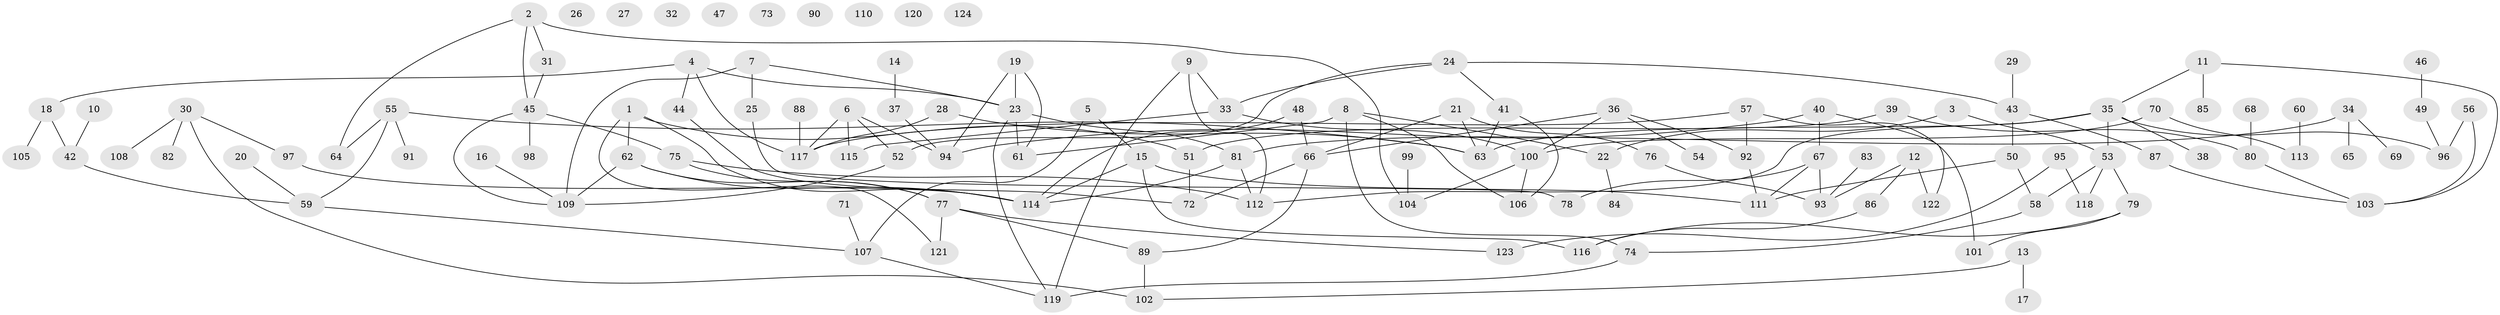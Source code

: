 // Generated by graph-tools (version 1.1) at 2025/40/03/09/25 04:40:28]
// undirected, 124 vertices, 159 edges
graph export_dot {
graph [start="1"]
  node [color=gray90,style=filled];
  1;
  2;
  3;
  4;
  5;
  6;
  7;
  8;
  9;
  10;
  11;
  12;
  13;
  14;
  15;
  16;
  17;
  18;
  19;
  20;
  21;
  22;
  23;
  24;
  25;
  26;
  27;
  28;
  29;
  30;
  31;
  32;
  33;
  34;
  35;
  36;
  37;
  38;
  39;
  40;
  41;
  42;
  43;
  44;
  45;
  46;
  47;
  48;
  49;
  50;
  51;
  52;
  53;
  54;
  55;
  56;
  57;
  58;
  59;
  60;
  61;
  62;
  63;
  64;
  65;
  66;
  67;
  68;
  69;
  70;
  71;
  72;
  73;
  74;
  75;
  76;
  77;
  78;
  79;
  80;
  81;
  82;
  83;
  84;
  85;
  86;
  87;
  88;
  89;
  90;
  91;
  92;
  93;
  94;
  95;
  96;
  97;
  98;
  99;
  100;
  101;
  102;
  103;
  104;
  105;
  106;
  107;
  108;
  109;
  110;
  111;
  112;
  113;
  114;
  115;
  116;
  117;
  118;
  119;
  120;
  121;
  122;
  123;
  124;
  1 -- 51;
  1 -- 62;
  1 -- 114;
  1 -- 121;
  2 -- 31;
  2 -- 45;
  2 -- 64;
  2 -- 104;
  3 -- 22;
  3 -- 53;
  4 -- 18;
  4 -- 23;
  4 -- 44;
  4 -- 117;
  5 -- 15;
  5 -- 107;
  6 -- 52;
  6 -- 94;
  6 -- 115;
  6 -- 117;
  7 -- 23;
  7 -- 25;
  7 -- 109;
  8 -- 22;
  8 -- 61;
  8 -- 74;
  8 -- 106;
  9 -- 33;
  9 -- 112;
  9 -- 119;
  10 -- 42;
  11 -- 35;
  11 -- 85;
  11 -- 103;
  12 -- 86;
  12 -- 93;
  12 -- 122;
  13 -- 17;
  13 -- 102;
  14 -- 37;
  15 -- 111;
  15 -- 114;
  15 -- 116;
  16 -- 109;
  18 -- 42;
  18 -- 105;
  19 -- 23;
  19 -- 61;
  19 -- 94;
  20 -- 59;
  21 -- 63;
  21 -- 66;
  21 -- 76;
  22 -- 84;
  23 -- 61;
  23 -- 81;
  23 -- 119;
  24 -- 33;
  24 -- 41;
  24 -- 43;
  24 -- 52;
  25 -- 78;
  28 -- 63;
  28 -- 117;
  29 -- 43;
  30 -- 82;
  30 -- 97;
  30 -- 102;
  30 -- 108;
  31 -- 45;
  33 -- 100;
  33 -- 115;
  34 -- 65;
  34 -- 69;
  34 -- 81;
  35 -- 38;
  35 -- 53;
  35 -- 63;
  35 -- 96;
  35 -- 112;
  36 -- 54;
  36 -- 66;
  36 -- 92;
  36 -- 100;
  37 -- 94;
  39 -- 51;
  39 -- 80;
  40 -- 67;
  40 -- 94;
  40 -- 122;
  41 -- 63;
  41 -- 106;
  42 -- 59;
  43 -- 50;
  43 -- 87;
  44 -- 72;
  45 -- 75;
  45 -- 98;
  45 -- 109;
  46 -- 49;
  48 -- 66;
  48 -- 114;
  49 -- 96;
  50 -- 58;
  50 -- 111;
  51 -- 72;
  52 -- 109;
  53 -- 58;
  53 -- 79;
  53 -- 118;
  55 -- 59;
  55 -- 63;
  55 -- 64;
  55 -- 91;
  56 -- 96;
  56 -- 103;
  57 -- 92;
  57 -- 101;
  57 -- 117;
  58 -- 74;
  59 -- 107;
  60 -- 113;
  62 -- 77;
  62 -- 109;
  62 -- 114;
  66 -- 72;
  66 -- 89;
  67 -- 78;
  67 -- 93;
  67 -- 111;
  68 -- 80;
  70 -- 100;
  70 -- 113;
  71 -- 107;
  74 -- 119;
  75 -- 77;
  75 -- 112;
  76 -- 93;
  77 -- 89;
  77 -- 121;
  77 -- 123;
  79 -- 101;
  79 -- 116;
  80 -- 103;
  81 -- 112;
  81 -- 114;
  83 -- 93;
  86 -- 116;
  87 -- 103;
  88 -- 117;
  89 -- 102;
  92 -- 111;
  95 -- 118;
  95 -- 123;
  97 -- 114;
  99 -- 104;
  100 -- 104;
  100 -- 106;
  107 -- 119;
}
